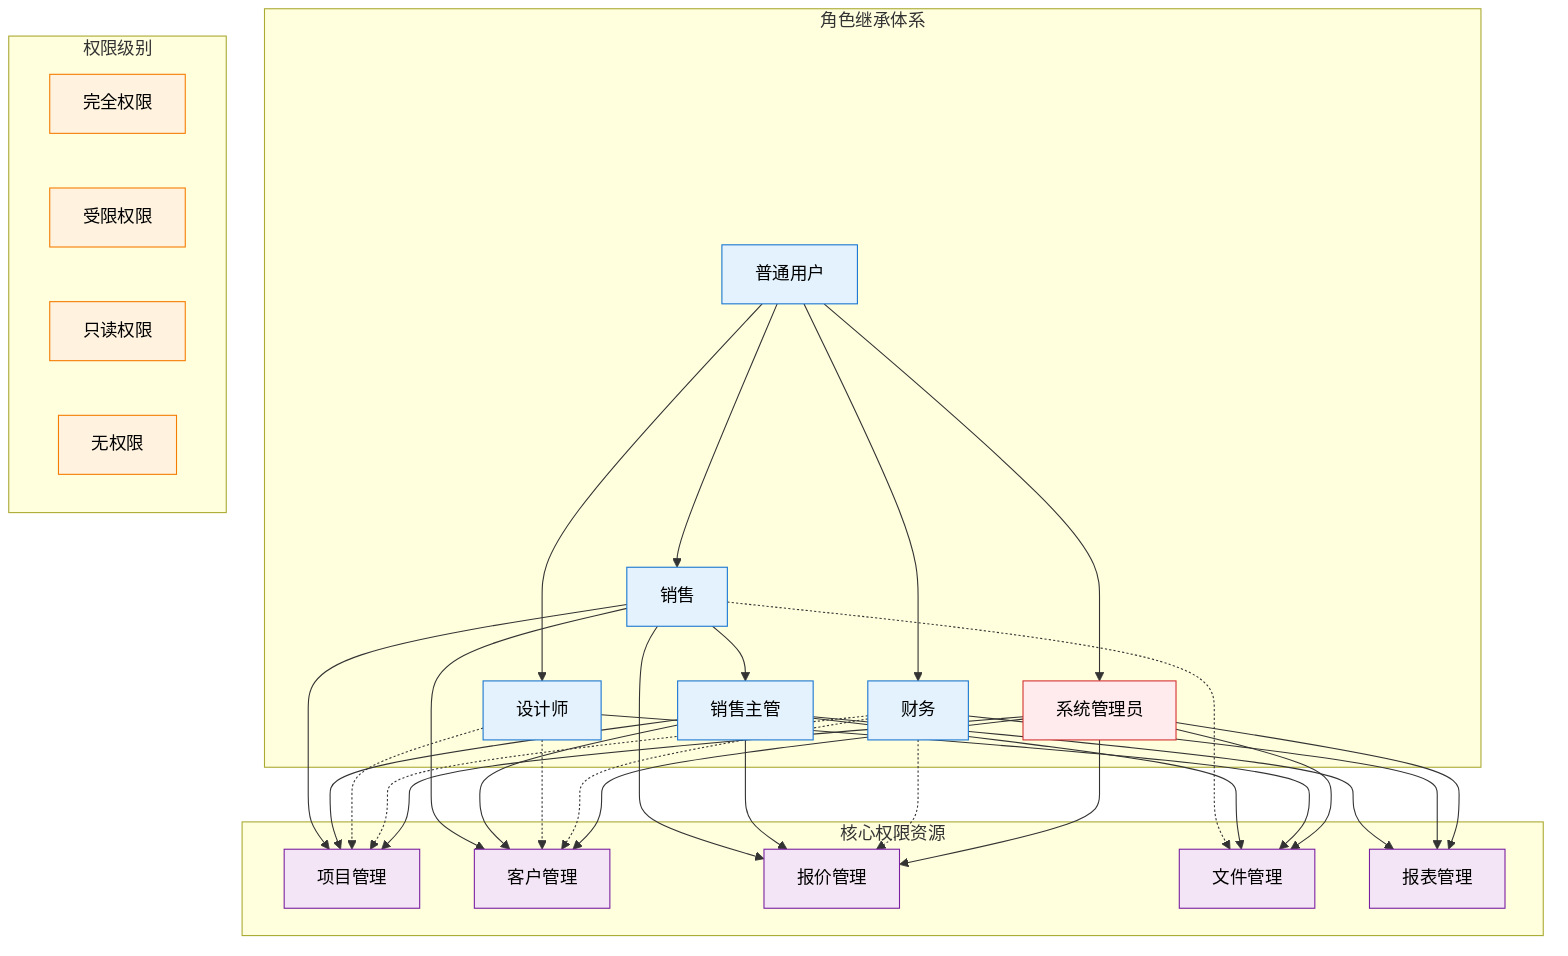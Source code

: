 graph TB
    %% 角色继承关系
    subgraph roles ["角色继承体系"]
        USER[普通用户]
        SALES[销售]
        SALES_MGR[销售主管]
        DESIGNER[设计师]
        FINANCE[财务]
        ADMIN[系统管理员]

        USER --> SALES
        SALES --> SALES_MGR
        USER --> DESIGNER
        USER --> FINANCE
        USER --> ADMIN
    end

    %% 核心权限资源
    subgraph resources ["核心权限资源"]
        PROJECT[项目管理]
        CUSTOMER[客户管理]
        QUOTE[报价管理]
        FILE[文件管理]
        REPORT[报表管理]
    end

    %% 权限级别说明
    subgraph legend ["权限级别"]
        FULL[完全权限]
        LIMITED[受限权限]
        READONLY[只读权限]
        DENIED[无权限]
    end

    %% 销售权限连接
    SALES --> PROJECT
    SALES --> CUSTOMER
    SALES --> QUOTE
    SALES -.-> FILE

    %% 销售主管权限（继承+扩展）
    SALES_MGR --> PROJECT
    SALES_MGR --> CUSTOMER
    SALES_MGR --> QUOTE
    SALES_MGR --> FILE
    SALES_MGR --> REPORT

    %% 设计师权限
    DESIGNER -.-> PROJECT
    DESIGNER -.-> CUSTOMER
    DESIGNER --> FILE

    %% 财务权限
    FINANCE -.-> PROJECT
    FINANCE -.-> CUSTOMER
    FINANCE -.-> QUOTE
    FINANCE --> REPORT

    %% 系统管理员权限（全部）
    ADMIN --> PROJECT
    ADMIN --> CUSTOMER
    ADMIN --> QUOTE
    ADMIN --> FILE
    ADMIN --> REPORT

    %% 样式定义
    classDef roleNode fill:#e3f2fd,stroke:#1976d2,color:#000
    classDef resourceNode fill:#f3e5f5,stroke:#7b1fa2,color:#000
    classDef adminNode fill:#ffebee,stroke:#d32f2f,color:#000
    classDef legendNode fill:#fff3e0,stroke:#f57c00,color:#000

    class USER,SALES,SALES_MGR,DESIGNER,FINANCE roleNode
    class PROJECT,CUSTOMER,QUOTE,FILE,REPORT resourceNode
    class ADMIN adminNode
    class FULL,LIMITED,READONLY,DENIED legendNode